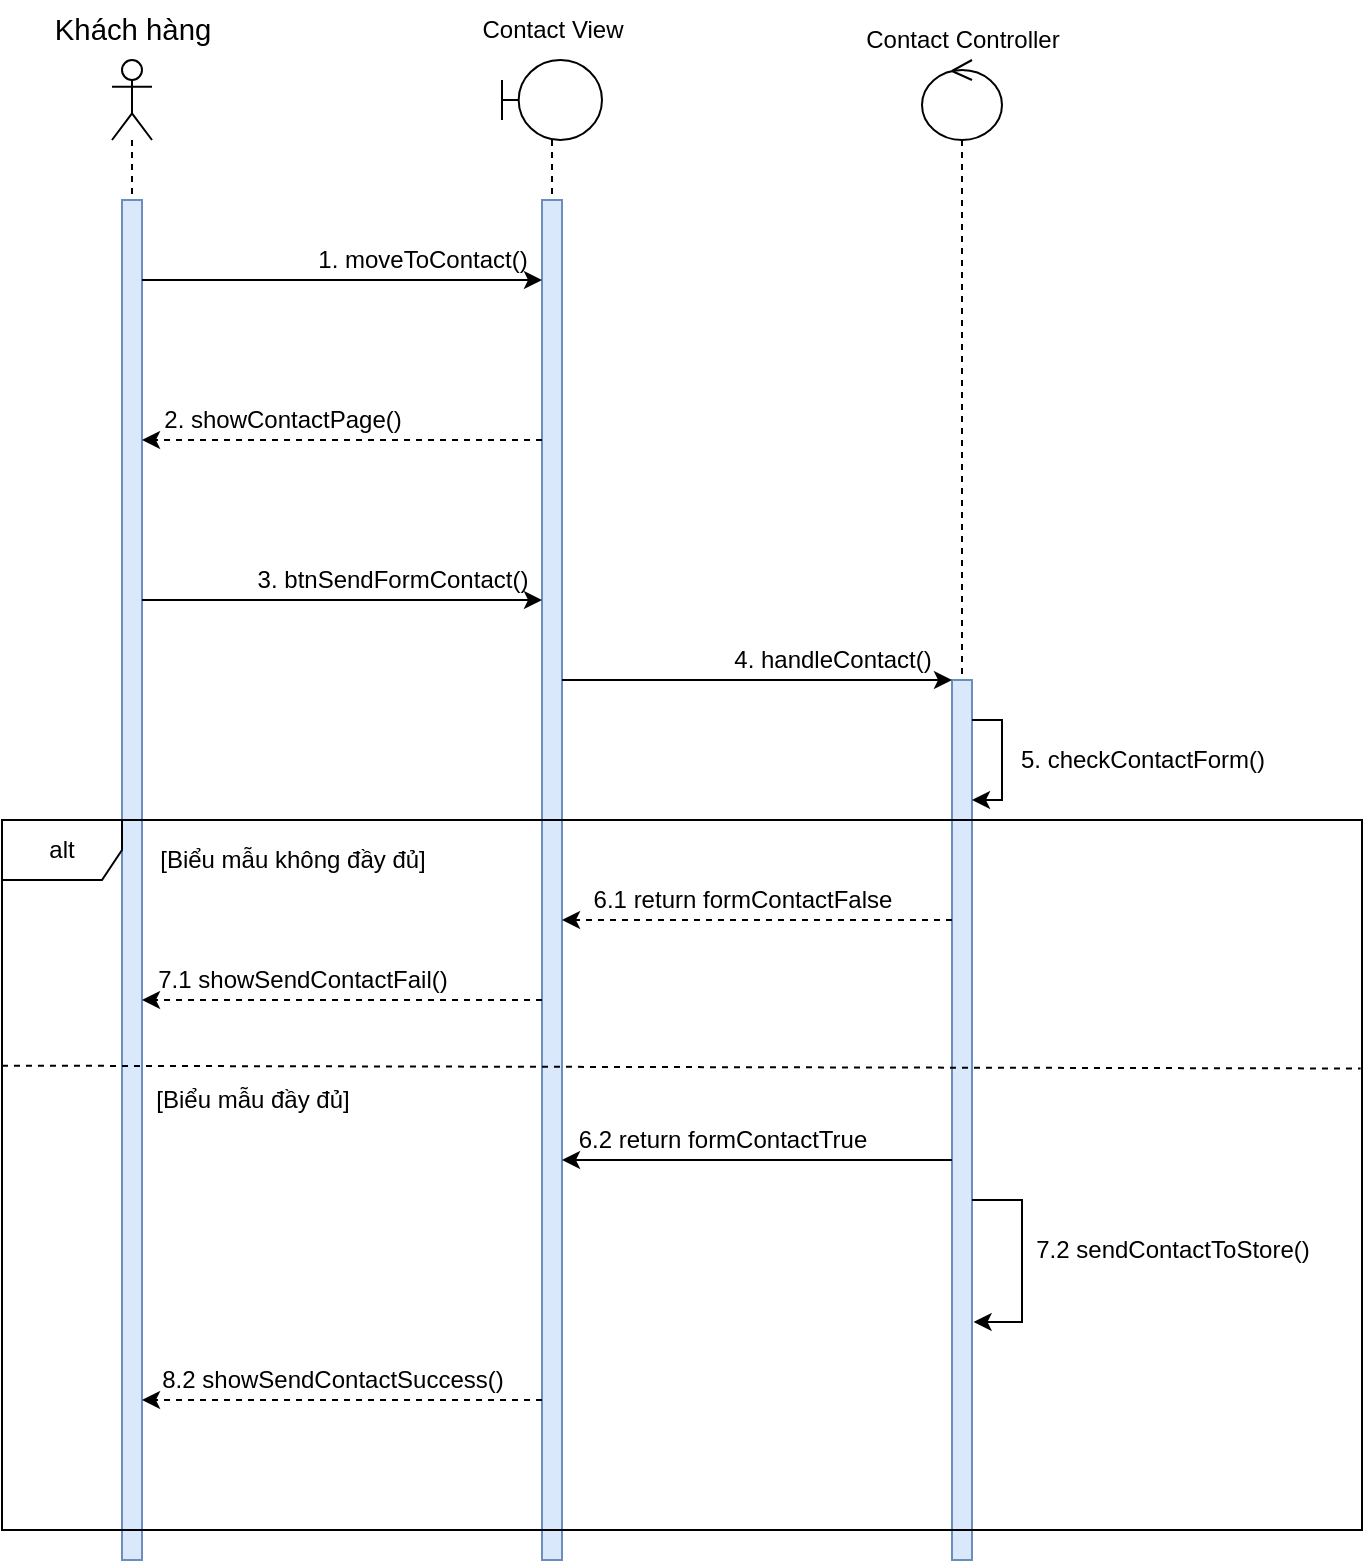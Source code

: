<mxfile version="16.5.1" type="device"><diagram id="b3xQJFwFRbKTzmyxP-ca" name="Trang-1"><mxGraphModel dx="630" dy="517" grid="1" gridSize="10" guides="1" tooltips="1" connect="1" arrows="1" fold="1" page="1" pageScale="1" pageWidth="827" pageHeight="1169" math="0" shadow="0"><root><mxCell id="0"/><mxCell id="1" parent="0"/><mxCell id="vJp9MgGnyPf3eHHjkQ-m-1" value="" style="shape=umlLifeline;participant=umlActor;perimeter=lifelinePerimeter;whiteSpace=wrap;html=1;container=1;collapsible=0;recursiveResize=0;verticalAlign=top;spacingTop=36;outlineConnect=0;" parent="1" vertex="1"><mxGeometry x="485" y="210" width="20" height="750" as="geometry"/></mxCell><mxCell id="vJp9MgGnyPf3eHHjkQ-m-2" value="" style="html=1;points=[];perimeter=orthogonalPerimeter;fillColor=#dae8fc;strokeColor=#6c8ebf;" parent="vJp9MgGnyPf3eHHjkQ-m-1" vertex="1"><mxGeometry x="5" y="70" width="10" height="680" as="geometry"/></mxCell><mxCell id="vJp9MgGnyPf3eHHjkQ-m-3" value="&lt;span style=&quot;font-family: Calibri, sans-serif; font-size: 14.667px;&quot;&gt;Khách hàng&lt;/span&gt;" style="text;html=1;align=center;verticalAlign=middle;resizable=0;points=[];autosize=1;strokeColor=none;fillColor=none;" parent="1" vertex="1"><mxGeometry x="450" y="180" width="90" height="30" as="geometry"/></mxCell><mxCell id="vJp9MgGnyPf3eHHjkQ-m-7" value="Contact Controller" style="text;html=1;align=center;verticalAlign=middle;resizable=0;points=[];autosize=1;strokeColor=none;fillColor=none;" parent="1" vertex="1"><mxGeometry x="850" y="185" width="120" height="30" as="geometry"/></mxCell><mxCell id="k9k-bkaZC-uK-69F3qyQ-1" value="" style="shape=umlLifeline;participant=umlBoundary;perimeter=lifelinePerimeter;whiteSpace=wrap;html=1;container=1;collapsible=0;recursiveResize=0;verticalAlign=top;spacingTop=36;outlineConnect=0;" parent="1" vertex="1"><mxGeometry x="680" y="210" width="50" height="750" as="geometry"/></mxCell><mxCell id="k9k-bkaZC-uK-69F3qyQ-4" value="" style="html=1;points=[];perimeter=orthogonalPerimeter;fillColor=#dae8fc;strokeColor=#6c8ebf;" parent="k9k-bkaZC-uK-69F3qyQ-1" vertex="1"><mxGeometry x="20" y="70" width="10" height="680" as="geometry"/></mxCell><mxCell id="k9k-bkaZC-uK-69F3qyQ-2" value="Contact View" style="text;html=1;align=center;verticalAlign=middle;resizable=0;points=[];autosize=1;strokeColor=none;fillColor=none;" parent="1" vertex="1"><mxGeometry x="660" y="185" width="90" height="20" as="geometry"/></mxCell><mxCell id="k9k-bkaZC-uK-69F3qyQ-3" value="" style="shape=umlLifeline;participant=umlControl;perimeter=lifelinePerimeter;whiteSpace=wrap;html=1;container=1;collapsible=0;recursiveResize=0;verticalAlign=top;spacingTop=36;outlineConnect=0;" parent="1" vertex="1"><mxGeometry x="890" y="210" width="40" height="750" as="geometry"/></mxCell><mxCell id="k9k-bkaZC-uK-69F3qyQ-12" value="" style="html=1;points=[];perimeter=orthogonalPerimeter;fillColor=#dae8fc;strokeColor=#6c8ebf;" parent="k9k-bkaZC-uK-69F3qyQ-3" vertex="1"><mxGeometry x="15" y="310" width="10" height="440" as="geometry"/></mxCell><mxCell id="k9k-bkaZC-uK-69F3qyQ-16" style="edgeStyle=orthogonalEdgeStyle;rounded=0;orthogonalLoop=1;jettySize=auto;html=1;" parent="k9k-bkaZC-uK-69F3qyQ-3" source="k9k-bkaZC-uK-69F3qyQ-12" edge="1"><mxGeometry relative="1" as="geometry"><mxPoint x="25" y="370" as="targetPoint"/><Array as="points"><mxPoint x="40" y="330"/><mxPoint x="40" y="370"/><mxPoint x="25" y="370"/></Array></mxGeometry></mxCell><mxCell id="k9k-bkaZC-uK-69F3qyQ-34" style="edgeStyle=orthogonalEdgeStyle;rounded=0;orthogonalLoop=1;jettySize=auto;html=1;entryX=1.084;entryY=0.729;entryDx=0;entryDy=0;entryPerimeter=0;" parent="k9k-bkaZC-uK-69F3qyQ-3" target="k9k-bkaZC-uK-69F3qyQ-12" edge="1"><mxGeometry relative="1" as="geometry"><mxPoint x="25" y="570" as="sourcePoint"/><Array as="points"><mxPoint x="50" y="570"/><mxPoint x="50" y="631"/><mxPoint x="26" y="631"/></Array></mxGeometry></mxCell><mxCell id="k9k-bkaZC-uK-69F3qyQ-5" style="edgeStyle=orthogonalEdgeStyle;rounded=0;orthogonalLoop=1;jettySize=auto;html=1;" parent="1" source="vJp9MgGnyPf3eHHjkQ-m-2" target="k9k-bkaZC-uK-69F3qyQ-4" edge="1"><mxGeometry relative="1" as="geometry"><Array as="points"><mxPoint x="610" y="320"/><mxPoint x="610" y="320"/></Array></mxGeometry></mxCell><mxCell id="k9k-bkaZC-uK-69F3qyQ-6" value="1. moveToContact()" style="text;html=1;align=center;verticalAlign=middle;resizable=0;points=[];autosize=1;strokeColor=none;fillColor=none;" parent="1" vertex="1"><mxGeometry x="580" y="300" width="120" height="20" as="geometry"/></mxCell><mxCell id="k9k-bkaZC-uK-69F3qyQ-7" style="edgeStyle=orthogonalEdgeStyle;rounded=0;orthogonalLoop=1;jettySize=auto;html=1;dashed=1;" parent="1" source="k9k-bkaZC-uK-69F3qyQ-4" target="vJp9MgGnyPf3eHHjkQ-m-2" edge="1"><mxGeometry relative="1" as="geometry"><Array as="points"><mxPoint x="600" y="400"/><mxPoint x="600" y="400"/></Array></mxGeometry></mxCell><mxCell id="k9k-bkaZC-uK-69F3qyQ-8" value="2. showContactPage()" style="text;html=1;align=center;verticalAlign=middle;resizable=0;points=[];autosize=1;strokeColor=none;fillColor=none;" parent="1" vertex="1"><mxGeometry x="505" y="380" width="130" height="20" as="geometry"/></mxCell><mxCell id="k9k-bkaZC-uK-69F3qyQ-9" style="edgeStyle=orthogonalEdgeStyle;rounded=0;orthogonalLoop=1;jettySize=auto;html=1;" parent="1" source="vJp9MgGnyPf3eHHjkQ-m-2" target="k9k-bkaZC-uK-69F3qyQ-4" edge="1"><mxGeometry relative="1" as="geometry"><Array as="points"><mxPoint x="610" y="480"/><mxPoint x="610" y="480"/></Array></mxGeometry></mxCell><mxCell id="k9k-bkaZC-uK-69F3qyQ-10" value="3. btnSendFormContact()" style="text;html=1;align=center;verticalAlign=middle;resizable=0;points=[];autosize=1;strokeColor=none;fillColor=none;" parent="1" vertex="1"><mxGeometry x="550" y="460" width="150" height="20" as="geometry"/></mxCell><mxCell id="k9k-bkaZC-uK-69F3qyQ-11" value="[Biểu mẫu không đầy đủ]" style="text;html=1;align=center;verticalAlign=middle;resizable=0;points=[];autosize=1;strokeColor=none;fillColor=none;" parent="1" vertex="1"><mxGeometry x="500" y="600" width="150" height="20" as="geometry"/></mxCell><mxCell id="k9k-bkaZC-uK-69F3qyQ-14" style="edgeStyle=orthogonalEdgeStyle;rounded=0;orthogonalLoop=1;jettySize=auto;html=1;" parent="1" source="k9k-bkaZC-uK-69F3qyQ-4" target="k9k-bkaZC-uK-69F3qyQ-12" edge="1"><mxGeometry relative="1" as="geometry"><Array as="points"><mxPoint x="870" y="520"/><mxPoint x="870" y="520"/></Array></mxGeometry></mxCell><mxCell id="k9k-bkaZC-uK-69F3qyQ-15" value="4. handleContact()" style="text;html=1;align=center;verticalAlign=middle;resizable=0;points=[];autosize=1;strokeColor=none;fillColor=none;" parent="1" vertex="1"><mxGeometry x="790" y="500" width="110" height="20" as="geometry"/></mxCell><mxCell id="k9k-bkaZC-uK-69F3qyQ-17" value="5. checkContactForm()" style="text;html=1;align=center;verticalAlign=middle;resizable=0;points=[];autosize=1;strokeColor=none;fillColor=none;" parent="1" vertex="1"><mxGeometry x="930" y="550" width="140" height="20" as="geometry"/></mxCell><mxCell id="k9k-bkaZC-uK-69F3qyQ-18" style="edgeStyle=orthogonalEdgeStyle;rounded=0;orthogonalLoop=1;jettySize=auto;html=1;dashed=1;" parent="1" source="k9k-bkaZC-uK-69F3qyQ-12" target="k9k-bkaZC-uK-69F3qyQ-4" edge="1"><mxGeometry relative="1" as="geometry"><Array as="points"><mxPoint x="810" y="640"/><mxPoint x="810" y="640"/></Array></mxGeometry></mxCell><mxCell id="k9k-bkaZC-uK-69F3qyQ-19" value="6.1 return formContactFalse" style="text;html=1;align=center;verticalAlign=middle;resizable=0;points=[];autosize=1;strokeColor=none;fillColor=none;" parent="1" vertex="1"><mxGeometry x="720" y="620" width="160" height="20" as="geometry"/></mxCell><mxCell id="k9k-bkaZC-uK-69F3qyQ-20" style="edgeStyle=orthogonalEdgeStyle;rounded=0;orthogonalLoop=1;jettySize=auto;html=1;dashed=1;" parent="1" source="k9k-bkaZC-uK-69F3qyQ-4" target="vJp9MgGnyPf3eHHjkQ-m-2" edge="1"><mxGeometry relative="1" as="geometry"><Array as="points"><mxPoint x="600" y="680"/><mxPoint x="600" y="680"/></Array></mxGeometry></mxCell><mxCell id="k9k-bkaZC-uK-69F3qyQ-21" value="7.1 showSendContactFail()" style="text;html=1;align=center;verticalAlign=middle;resizable=0;points=[];autosize=1;strokeColor=none;fillColor=none;" parent="1" vertex="1"><mxGeometry x="500" y="660" width="160" height="20" as="geometry"/></mxCell><mxCell id="k9k-bkaZC-uK-69F3qyQ-24" value="[Biểu mẫu đầy đủ]" style="text;html=1;align=center;verticalAlign=middle;resizable=0;points=[];autosize=1;strokeColor=none;fillColor=none;" parent="1" vertex="1"><mxGeometry x="500" y="720" width="110" height="20" as="geometry"/></mxCell><mxCell id="k9k-bkaZC-uK-69F3qyQ-30" style="edgeStyle=orthogonalEdgeStyle;rounded=0;orthogonalLoop=1;jettySize=auto;html=1;" parent="1" source="k9k-bkaZC-uK-69F3qyQ-12" target="k9k-bkaZC-uK-69F3qyQ-4" edge="1"><mxGeometry relative="1" as="geometry"><Array as="points"><mxPoint x="760" y="760"/><mxPoint x="760" y="760"/></Array></mxGeometry></mxCell><mxCell id="k9k-bkaZC-uK-69F3qyQ-31" value="6.2 return formContactTrue" style="text;html=1;align=center;verticalAlign=middle;resizable=0;points=[];autosize=1;strokeColor=none;fillColor=none;" parent="1" vertex="1"><mxGeometry x="710" y="740" width="160" height="20" as="geometry"/></mxCell><mxCell id="k9k-bkaZC-uK-69F3qyQ-32" style="edgeStyle=orthogonalEdgeStyle;rounded=0;orthogonalLoop=1;jettySize=auto;html=1;dashed=1;" parent="1" source="k9k-bkaZC-uK-69F3qyQ-4" target="vJp9MgGnyPf3eHHjkQ-m-2" edge="1"><mxGeometry relative="1" as="geometry"><Array as="points"><mxPoint x="600" y="880"/><mxPoint x="600" y="880"/></Array></mxGeometry></mxCell><mxCell id="k9k-bkaZC-uK-69F3qyQ-33" value="8.2 showSendContactSuccess()" style="text;html=1;align=center;verticalAlign=middle;resizable=0;points=[];autosize=1;strokeColor=none;fillColor=none;" parent="1" vertex="1"><mxGeometry x="500" y="860" width="190" height="20" as="geometry"/></mxCell><mxCell id="k9k-bkaZC-uK-69F3qyQ-35" value="7.2 sendContactToStore()" style="text;html=1;align=center;verticalAlign=middle;resizable=0;points=[];autosize=1;strokeColor=none;fillColor=none;" parent="1" vertex="1"><mxGeometry x="940" y="795" width="150" height="20" as="geometry"/></mxCell><mxCell id="Vb7XXILu26vJ7OIXROtL-1" value="alt" style="shape=umlFrame;whiteSpace=wrap;html=1;" parent="1" vertex="1"><mxGeometry x="430" y="590" width="680" height="355" as="geometry"/></mxCell><mxCell id="Vb7XXILu26vJ7OIXROtL-2" value="" style="endArrow=none;dashed=1;html=1;rounded=0;exitX=0;exitY=0.346;exitDx=0;exitDy=0;exitPerimeter=0;entryX=0.999;entryY=0.35;entryDx=0;entryDy=0;entryPerimeter=0;" parent="1" source="Vb7XXILu26vJ7OIXROtL-1" target="Vb7XXILu26vJ7OIXROtL-1" edge="1"><mxGeometry width="50" height="50" relative="1" as="geometry"><mxPoint x="730" y="760" as="sourcePoint"/><mxPoint x="780" y="710" as="targetPoint"/></mxGeometry></mxCell></root></mxGraphModel></diagram></mxfile>